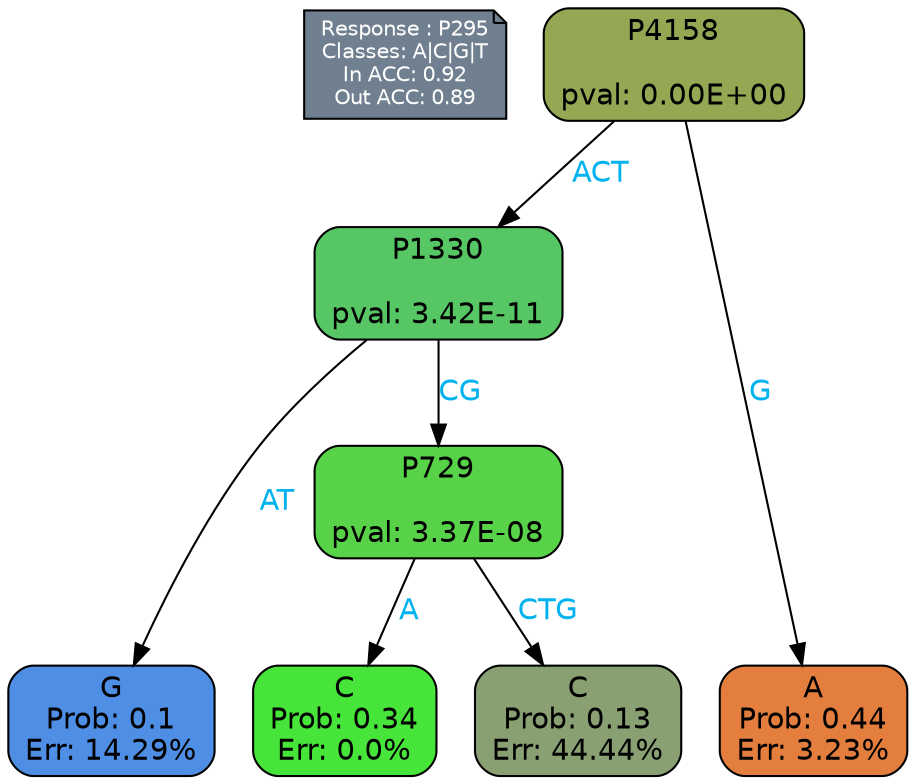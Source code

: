 digraph Tree {
node [shape=box, style="filled, rounded", color="black", fontname=helvetica] ;
graph [ranksep=equally, splines=polylines, bgcolor=transparent, dpi=600] ;
edge [fontname=helvetica] ;
LEGEND [label="Response : P295
Classes: A|C|G|T
In ACC: 0.92
Out ACC: 0.89
",shape=note,align=left,style=filled,fillcolor="slategray",fontcolor="white",fontsize=10];1 [label="P4158

pval: 0.00E+00", fillcolor="#94a753"] ;
2 [label="P1330

pval: 3.42E-11", fillcolor="#57c664"] ;
3 [label="G
Prob: 0.1
Err: 14.29%", fillcolor="#4f8ee5"] ;
4 [label="P729

pval: 3.37E-08", fillcolor="#58d248"] ;
5 [label="C
Prob: 0.34
Err: 0.0%", fillcolor="#47e539"] ;
6 [label="C
Prob: 0.13
Err: 44.44%", fillcolor="#88a072"] ;
7 [label="A
Prob: 0.44
Err: 3.23%", fillcolor="#e47e3e"] ;
1 -> 2 [label="ACT",fontcolor=deepskyblue2] ;
1 -> 7 [label="G",fontcolor=deepskyblue2] ;
2 -> 3 [label="AT",fontcolor=deepskyblue2] ;
2 -> 4 [label="CG",fontcolor=deepskyblue2] ;
4 -> 5 [label="A",fontcolor=deepskyblue2] ;
4 -> 6 [label="CTG",fontcolor=deepskyblue2] ;
{rank = same; 3;5;6;7;}{rank = same; LEGEND;1;}}